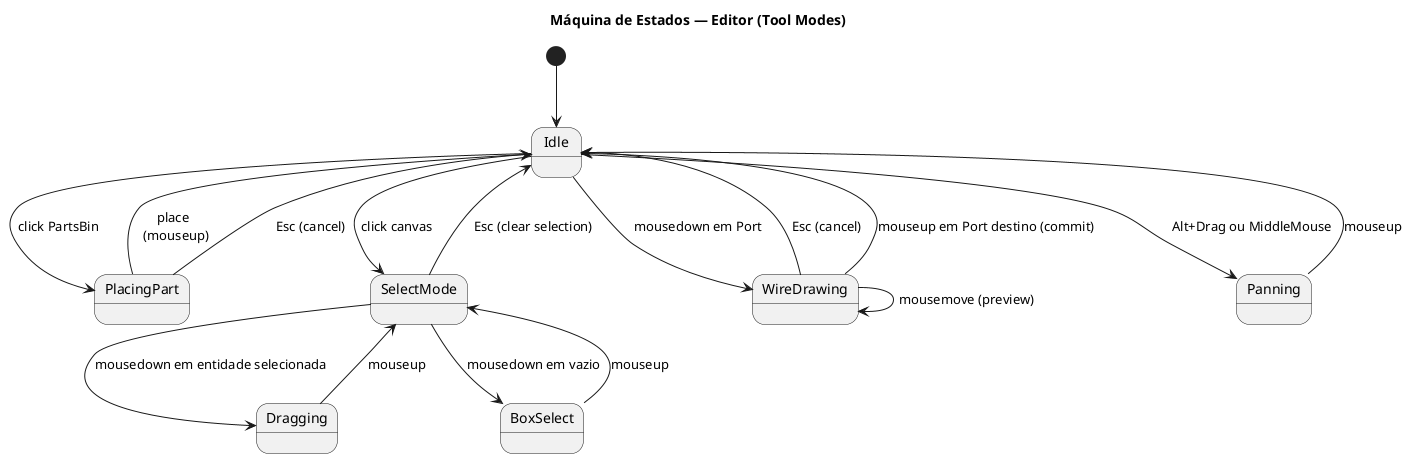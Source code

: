 @startuml
title Máquina de Estados — Editor (Tool Modes)

[*] --> Idle

state Idle {
}
Idle --> PlacingPart : click PartsBin
Idle --> SelectMode : click canvas
Idle --> WireDrawing : mousedown em Port
Idle --> Panning : Alt+Drag ou MiddleMouse

state PlacingPart {
}
PlacingPart --> Idle : place \n (mouseup)
PlacingPart --> Idle : Esc (cancel)

state SelectMode {
}
SelectMode --> Dragging : mousedown em entidade selecionada
SelectMode --> BoxSelect : mousedown em vazio
Dragging --> SelectMode : mouseup
BoxSelect --> SelectMode : mouseup
SelectMode --> Idle : Esc (clear selection)

state WireDrawing {
}
WireDrawing --> WireDrawing : mousemove (preview)
WireDrawing --> Idle : Esc (cancel)
WireDrawing --> Idle : mouseup em Port destino (commit)

state Panning {
}
Panning --> Idle : mouseup

@enduml
